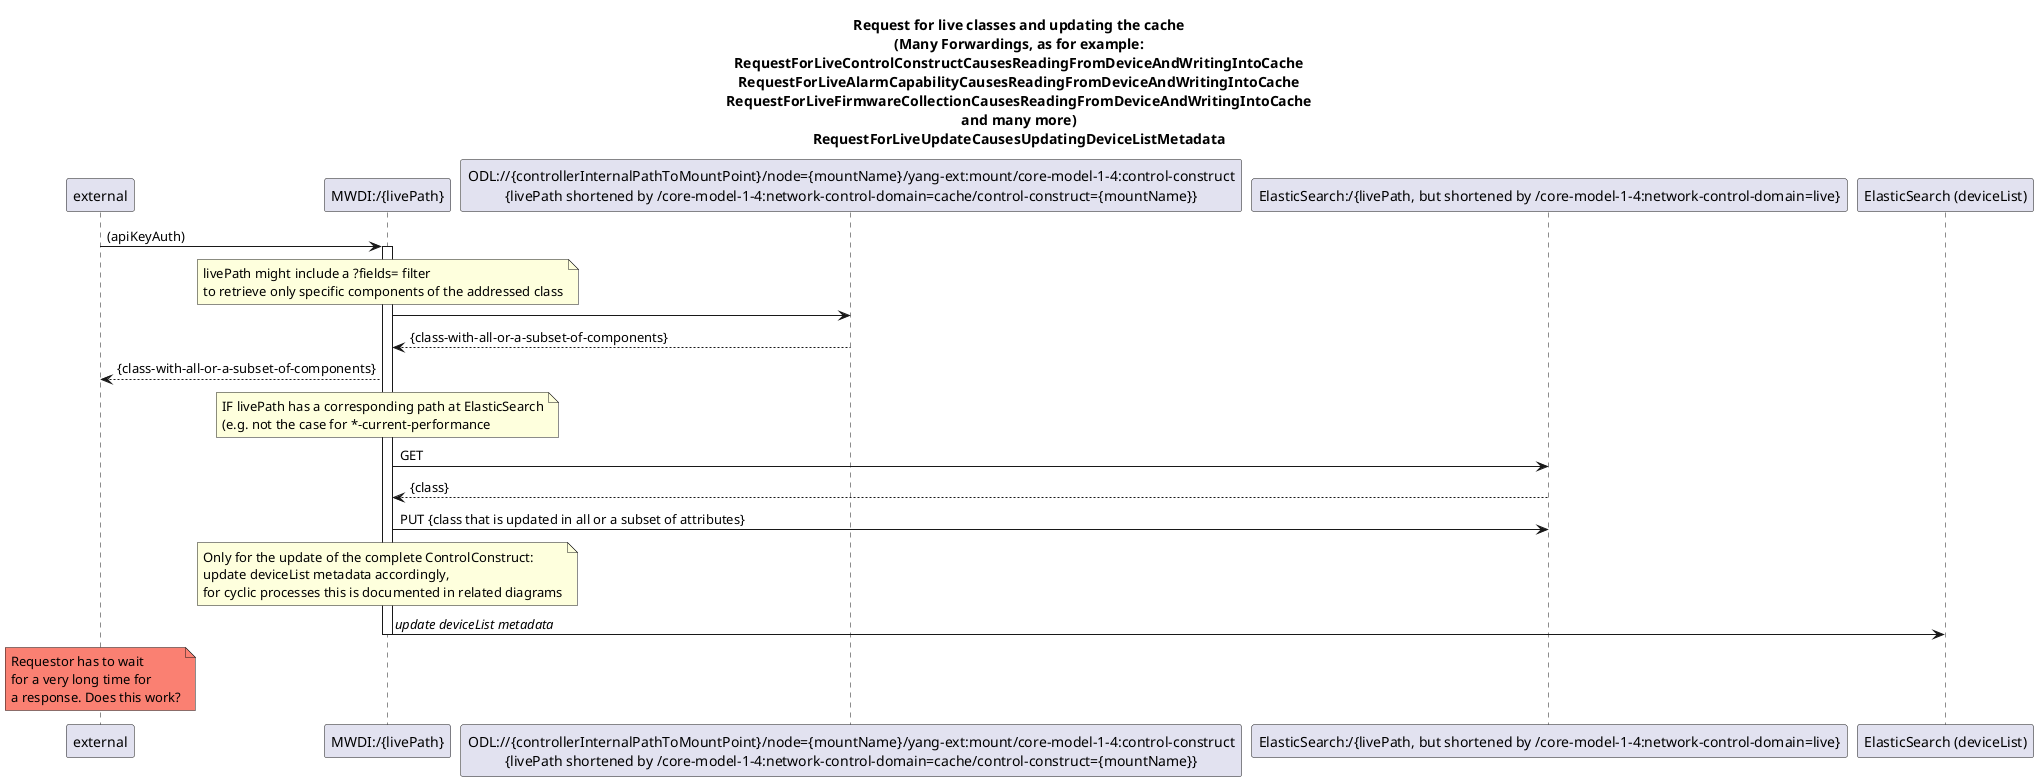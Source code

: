 @startuml 500_LiveRessourcePathWithCacheUpdate
skinparam responseMessageBelowArrow true

title 
Request for live classes and updating the cache
(Many Forwardings, as for example:
RequestForLiveControlConstructCausesReadingFromDeviceAndWritingIntoCache
RequestForLiveAlarmCapabilityCausesReadingFromDeviceAndWritingIntoCache
RequestForLiveFirmwareCollectionCausesReadingFromDeviceAndWritingIntoCache
and many more)
RequestForLiveUpdateCausesUpdatingDeviceListMetadata
end title


participant "external" as requestor
participant "MWDI:/{livePath}" as LiveControlConstructClass
participant "ODL://{controllerInternalPathToMountPoint}/node={mountName}/yang-ext:mount/core-model-1-4:control-construct\n{livePath shortened by /core-model-1-4:network-control-domain=cache/control-construct={mountName}}" as OdlControlConstructClass
participant "ElasticSearch:/{livePath, but shortened by /core-model-1-4:network-control-domain=live}" as EsControlConstructClass
participant "ElasticSearch (deviceList)" as deviceList

requestor -> LiveControlConstructClass: (apiKeyAuth)
activate LiveControlConstructClass

note over LiveControlConstructClass
livePath might include a ?fields= filter 
to retrieve only specific components of the addressed class
end note
LiveControlConstructClass -> OdlControlConstructClass
OdlControlConstructClass --> LiveControlConstructClass: {class-with-all-or-a-subset-of-components}

LiveControlConstructClass --> requestor: {class-with-all-or-a-subset-of-components}

note over LiveControlConstructClass
IF livePath has a corresponding path at ElasticSearch
(e.g. not the case for *-current-performance
end note
LiveControlConstructClass -> EsControlConstructClass: GET
EsControlConstructClass --> LiveControlConstructClass: {class}

LiveControlConstructClass -> EsControlConstructClass: PUT {class that is updated in all or a subset of attributes}

note over LiveControlConstructClass
  Only for the update of the complete ControlConstruct:
  update deviceList metadata accordingly,
  for cyclic processes this is documented in related diagrams
end note
LiveControlConstructClass -> deviceList: <i>update deviceList metadata</i>

deactivate LiveControlConstructClass

skinparam NoteBackgroundColor salmon
note over requestor: Requestor has to wait \nfor a very long time for \na response. Does this work?
skinparam NoteBackgroundColor default

@enduml




